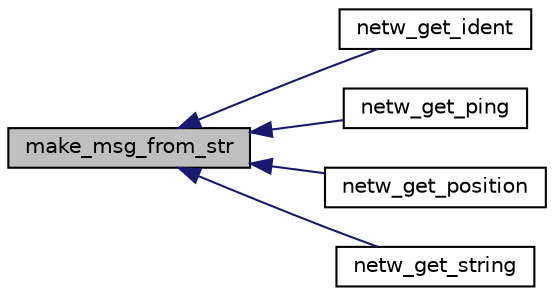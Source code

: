 digraph G
{
  edge [fontname="Helvetica",fontsize="10",labelfontname="Helvetica",labelfontsize="10"];
  node [fontname="Helvetica",fontsize="10",shape=record];
  rankdir=LR;
  Node1 [label="make_msg_from_str",height=0.2,width=0.4,color="black", fillcolor="grey75", style="filled" fontcolor="black"];
  Node1 -> Node2 [dir=back,color="midnightblue",fontsize="10",style="solid",fontname="Helvetica"];
  Node2 [label="netw_get_ident",height=0.2,width=0.4,color="black", fillcolor="white", style="filled",URL="$n__network__msg_8c.html#af2d84e34e50db7b3b7aca16c6bdb06f8",tooltip="Retrieves identification from netwmsg."];
  Node1 -> Node3 [dir=back,color="midnightblue",fontsize="10",style="solid",fontname="Helvetica"];
  Node3 [label="netw_get_ping",height=0.2,width=0.4,color="black", fillcolor="white", style="filled",URL="$n__network__msg_8c.html#ae420c2ecf92f1d0391df32a383eb485c",tooltip="Retrieves a ping travel elapsed time."];
  Node1 -> Node4 [dir=back,color="midnightblue",fontsize="10",style="solid",fontname="Helvetica"];
  Node4 [label="netw_get_position",height=0.2,width=0.4,color="black", fillcolor="white", style="filled",URL="$n__network__msg_8c.html#a241bf3b1ebc63dd986dfec1b0fe4998b",tooltip="Retrieves position from netwmsg."];
  Node1 -> Node5 [dir=back,color="midnightblue",fontsize="10",style="solid",fontname="Helvetica"];
  Node5 [label="netw_get_string",height=0.2,width=0.4,color="black", fillcolor="white", style="filled",URL="$n__network__msg_8c.html#a810dcf6c6b78b21137c626ba499228ff",tooltip="Retrieves string from netwmsg."];
}
